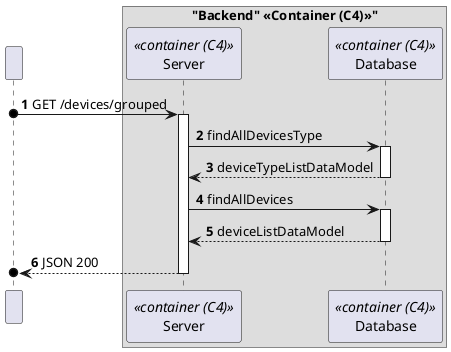 @startuml
'https://plantuml.com/sequence-diagram
!pragma layout smetana

autonumber

participant " " as HTTP

box "Backend" <<Container (C4)>>"
    participant "Server" as SE<<container (C4)>>
    participant "Database" as DB<<container (C4)>>
end box


HTTP o-> SE : GET /devices/grouped
activate SE

SE -> DB : findAllDevicesType
activate DB

DB --> SE : deviceTypeListDataModel
deactivate DB

SE -> DB : findAllDevices
activate DB

DB --> SE : deviceListDataModel
deactivate DB

SE -->o HTTP : JSON 200
deactivate SE

deactivate HTTP


@enduml